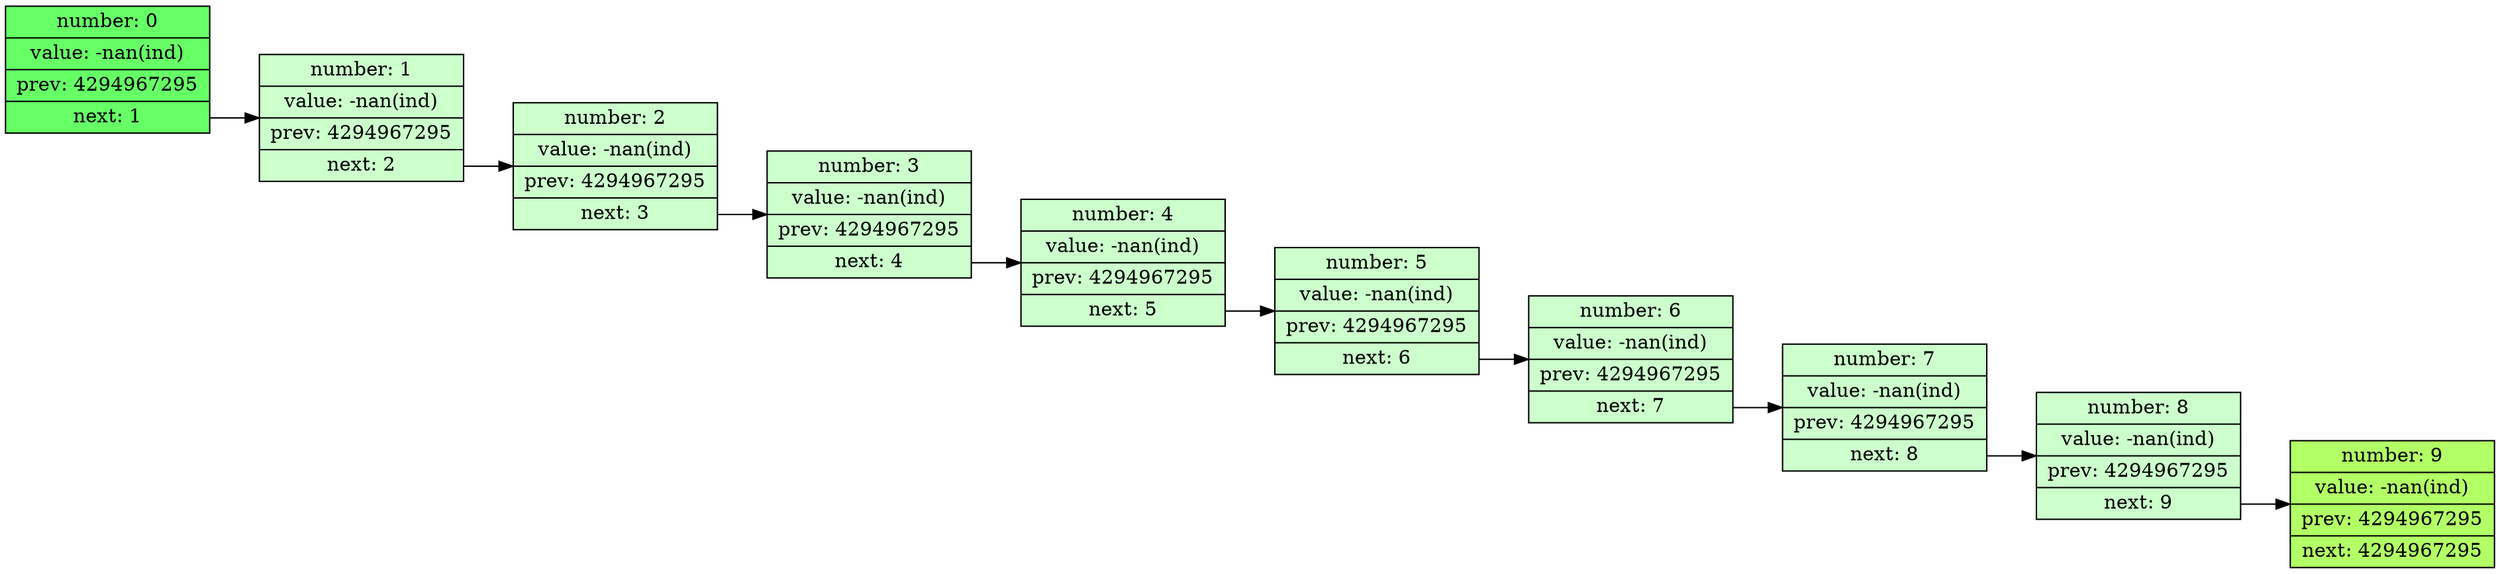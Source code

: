 digraph G{
rankdir = LR;
unit0 [style="filled",                                       fillcolor = "#66FF66"                                     shape = record,                                         label = "number: 0 |                                            value: -nan(ind) |                                     <prev> prev:   4294967295 |                                     <next> next:   1"];
unit1 [style="filled",                                       fillcolor = "#CCFFCC"                                     shape = record,                                         label = "number: 1 |                                            value: -nan(ind) |                                     <prev> prev:   4294967295 |                                     <next> next:   2"];
unit2 [style="filled",                                       fillcolor = "#CCFFCC"                                     shape = record,                                         label = "number: 2 |                                            value: -nan(ind) |                                     <prev> prev:   4294967295 |                                     <next> next:   3"];
unit3 [style="filled",                                       fillcolor = "#CCFFCC"                                     shape = record,                                         label = "number: 3 |                                            value: -nan(ind) |                                     <prev> prev:   4294967295 |                                     <next> next:   4"];
unit4 [style="filled",                                       fillcolor = "#CCFFCC"                                     shape = record,                                         label = "number: 4 |                                            value: -nan(ind) |                                     <prev> prev:   4294967295 |                                     <next> next:   5"];
unit5 [style="filled",                                       fillcolor = "#CCFFCC"                                     shape = record,                                         label = "number: 5 |                                            value: -nan(ind) |                                     <prev> prev:   4294967295 |                                     <next> next:   6"];
unit6 [style="filled",                                       fillcolor = "#CCFFCC"                                     shape = record,                                         label = "number: 6 |                                            value: -nan(ind) |                                     <prev> prev:   4294967295 |                                     <next> next:   7"];
unit7 [style="filled",                                       fillcolor = "#CCFFCC"                                     shape = record,                                         label = "number: 7 |                                            value: -nan(ind) |                                     <prev> prev:   4294967295 |                                     <next> next:   8"];
unit8 [style="filled",                                       fillcolor = "#CCFFCC"                                     shape = record,                                         label = "number: 8 |                                            value: -nan(ind) |                                     <prev> prev:   4294967295 |                                     <next> next:   9"];
unit9 [style="filled",                                       fillcolor = "#B2FF66"                                     shape = record,                                         label = "number: 9 |                                            value: -nan(ind) |                                     <prev> prev:   4294967295 |                                     <next> next:   4294967295"];
unit0:<next> -> unit1;
unit1:<next> -> unit2;
unit2:<next> -> unit3;
unit3:<next> -> unit4;
unit4:<next> -> unit5;
unit5:<next> -> unit6;
unit6:<next> -> unit7;
unit7:<next> -> unit8;
unit8:<next> -> unit9;
}